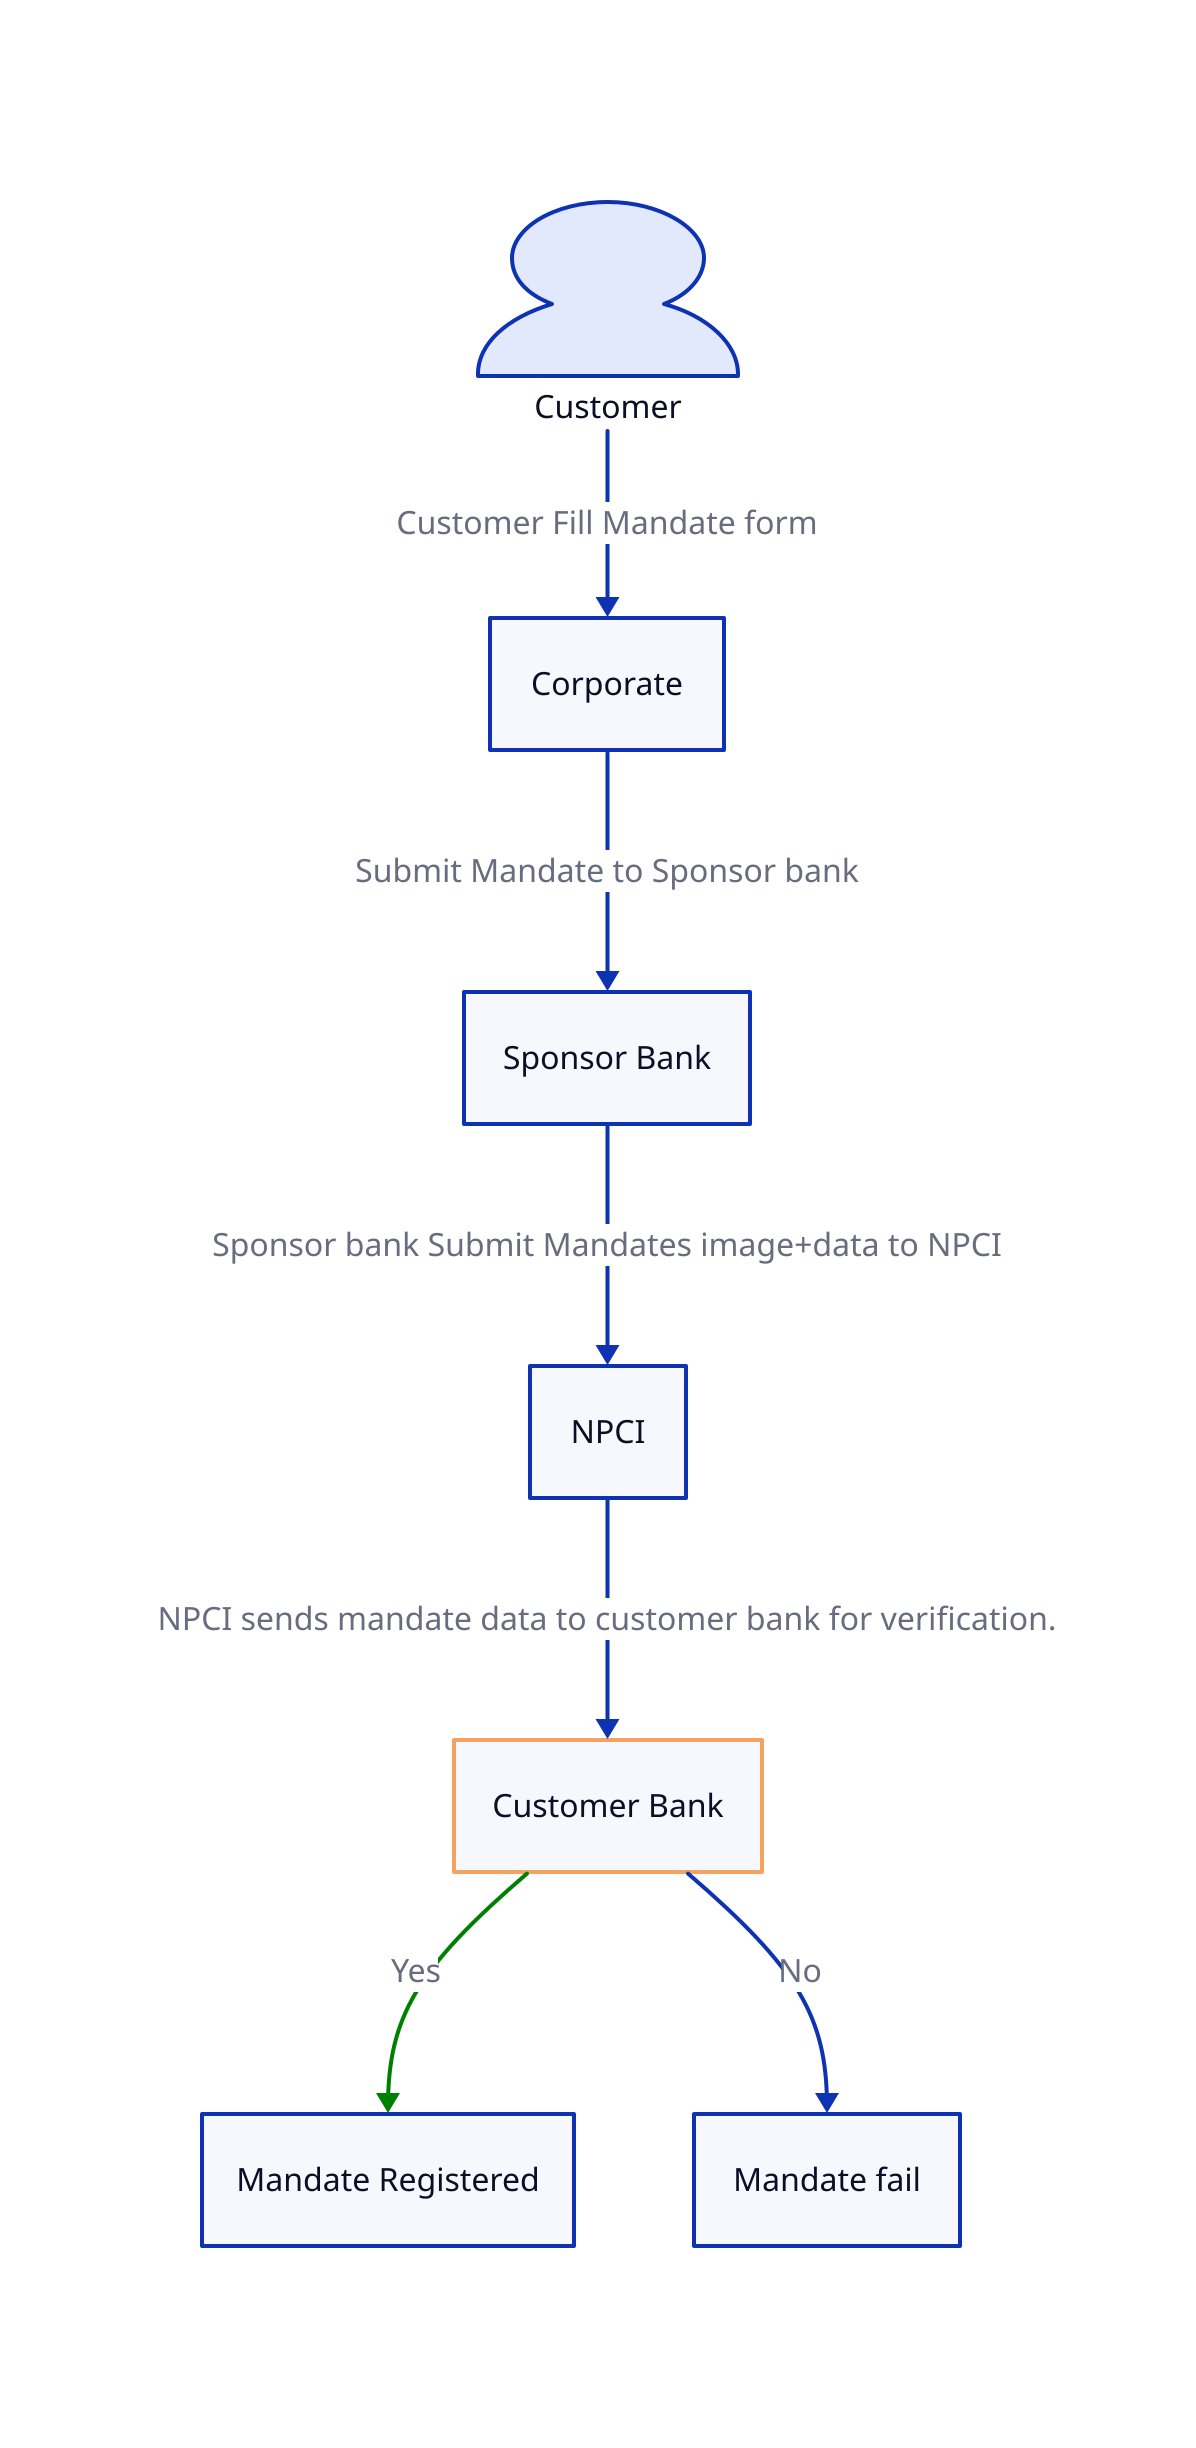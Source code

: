 Customer: {
    shape: person
    width: 130
  }
Customer->Corporate: Customer Fill Mandate form

Corporate->Sponsor Bank:Submit Mandate to Sponsor bank
Sponsor Bank->NPCI:Sponsor bank Submit Mandates image+data to NPCI 
NPCI->Customer Bank:NPCI sends mandate data to customer bank for verification.
Customer Bank-> Mandate Registered: Yes {
    style: {
      stroke: green
    }
  }
Customer Bank->Mandate fail:No

customer Bank.style.stroke: "#f4a261"
  